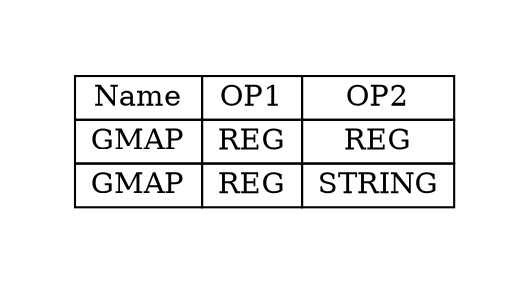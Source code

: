 digraph{
graph [pad="0.5", nodesep="0.5", ranksep="2" ]
node [shape=plain]
Foo [label=<
<table border="0" cellborder="1" cellspacing="0">
<tr><td> Name </td> <td> OP1 </td><td> OP2 </td> </tr>
<tr><td> GMAP </td><td> REG </td><td> REG </td> </tr>
<tr><td> GMAP </td><td> REG </td><td> STRING </td> </tr>
</table>>];
}
